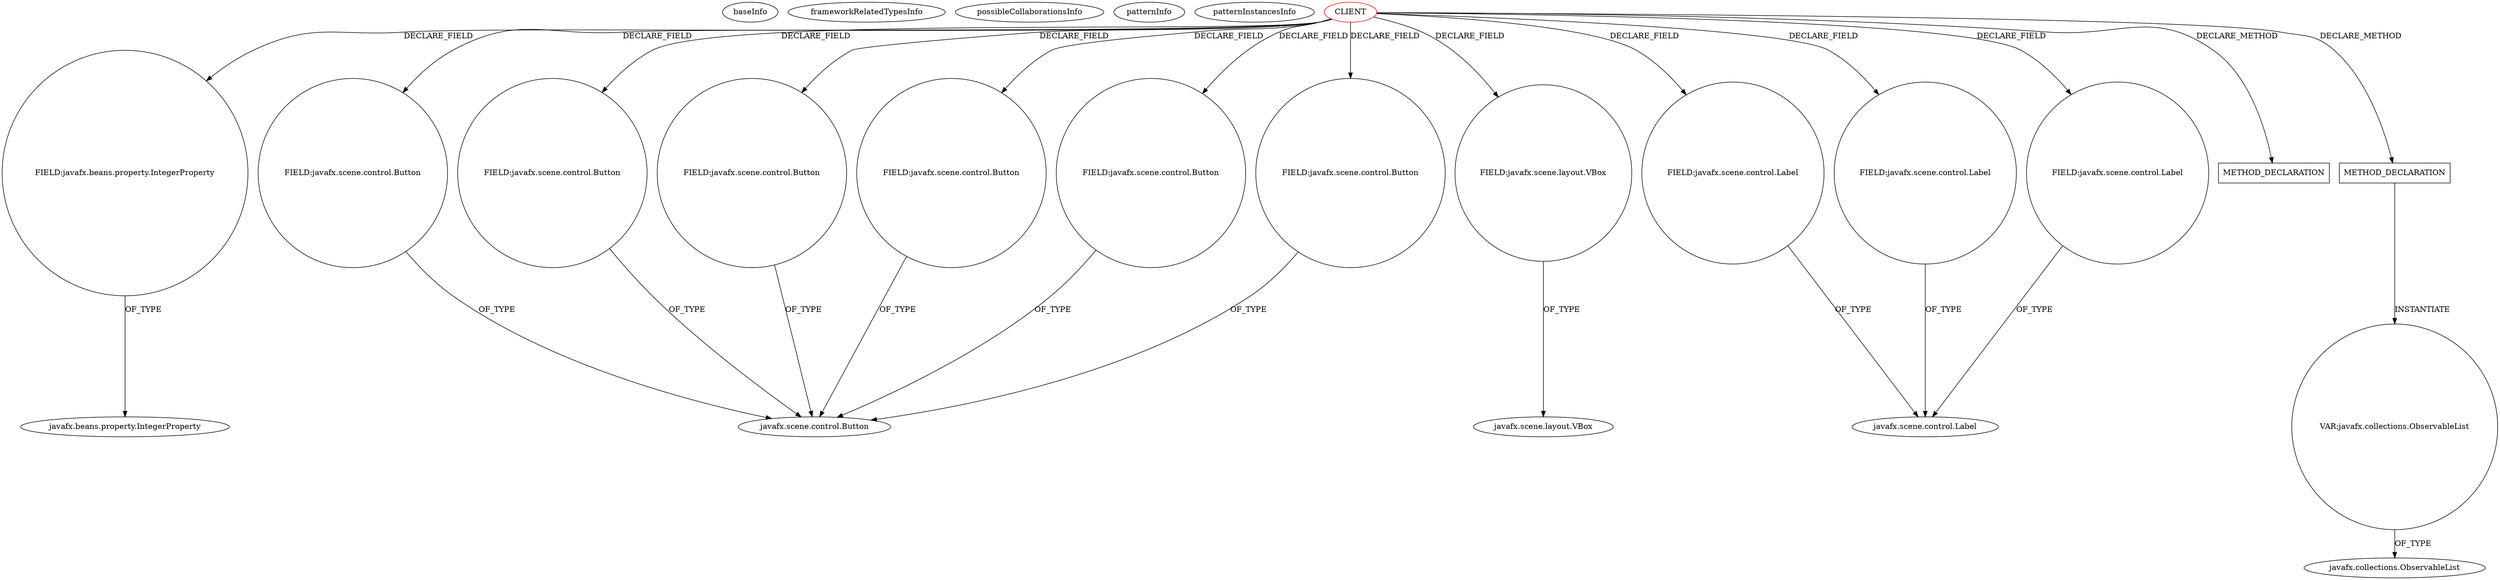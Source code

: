 digraph {
baseInfo[graphId=2423,category="pattern",isAnonymous=false,possibleRelation=false]
frameworkRelatedTypesInfo[]
possibleCollaborationsInfo[]
patternInfo[frequency=2.0,patternRootClient=0]
patternInstancesInfo[0="brunoborges-fx2048~/brunoborges-fx2048/fx2048-master/src/game2048/Board.java~Board~2229",1="bianconejo-CEFX~/bianconejo-CEFX/CEFX-master/src/cefx/CECommandeController.java~CECommandeController~2084"]
67[label="javafx.beans.property.IntegerProperty",vertexType="FRAMEWORK_CLASS_TYPE",isFrameworkType=false]
66[label="FIELD:javafx.beans.property.IntegerProperty",vertexType="FIELD_DECLARATION",isFrameworkType=false,shape=circle]
0[label="CLIENT",vertexType="ROOT_CLIENT_CLASS_DECLARATION",isFrameworkType=false,color=red]
6[label="FIELD:javafx.scene.control.Button",vertexType="FIELD_DECLARATION",isFrameworkType=false,shape=circle]
12[label="FIELD:javafx.scene.control.Button",vertexType="FIELD_DECLARATION",isFrameworkType=false,shape=circle]
10[label="FIELD:javafx.scene.control.Button",vertexType="FIELD_DECLARATION",isFrameworkType=false,shape=circle]
8[label="FIELD:javafx.scene.control.Button",vertexType="FIELD_DECLARATION",isFrameworkType=false,shape=circle]
14[label="FIELD:javafx.scene.control.Button",vertexType="FIELD_DECLARATION",isFrameworkType=false,shape=circle]
18[label="FIELD:javafx.scene.control.Button",vertexType="FIELD_DECLARATION",isFrameworkType=false,shape=circle]
16[label="FIELD:javafx.scene.layout.VBox",vertexType="FIELD_DECLARATION",isFrameworkType=false,shape=circle]
56[label="FIELD:javafx.scene.control.Label",vertexType="FIELD_DECLARATION",isFrameworkType=false,shape=circle]
55[label="javafx.scene.control.Label",vertexType="FRAMEWORK_CLASS_TYPE",isFrameworkType=false]
58[label="FIELD:javafx.scene.control.Label",vertexType="FIELD_DECLARATION",isFrameworkType=false,shape=circle]
54[label="FIELD:javafx.scene.control.Label",vertexType="FIELD_DECLARATION",isFrameworkType=false,shape=circle]
7[label="javafx.scene.control.Button",vertexType="FRAMEWORK_CLASS_TYPE",isFrameworkType=false]
981[label="METHOD_DECLARATION",vertexType="CLIENT_METHOD_DECLARATION",isFrameworkType=false,shape=box]
697[label="METHOD_DECLARATION",vertexType="CLIENT_METHOD_DECLARATION",isFrameworkType=false,shape=box]
17[label="javafx.scene.layout.VBox",vertexType="FRAMEWORK_CLASS_TYPE",isFrameworkType=false]
838[label="VAR:javafx.collections.ObservableList",vertexType="VARIABLE_EXPRESION",isFrameworkType=false,shape=circle]
3[label="javafx.collections.ObservableList",vertexType="FRAMEWORK_INTERFACE_TYPE",isFrameworkType=false]
0->66[label="DECLARE_FIELD"]
0->8[label="DECLARE_FIELD"]
8->7[label="OF_TYPE"]
0->58[label="DECLARE_FIELD"]
10->7[label="OF_TYPE"]
54->55[label="OF_TYPE"]
66->67[label="OF_TYPE"]
0->14[label="DECLARE_FIELD"]
838->3[label="OF_TYPE"]
0->56[label="DECLARE_FIELD"]
0->12[label="DECLARE_FIELD"]
0->697[label="DECLARE_METHOD"]
18->7[label="OF_TYPE"]
0->18[label="DECLARE_FIELD"]
0->10[label="DECLARE_FIELD"]
16->17[label="OF_TYPE"]
0->54[label="DECLARE_FIELD"]
56->55[label="OF_TYPE"]
12->7[label="OF_TYPE"]
6->7[label="OF_TYPE"]
58->55[label="OF_TYPE"]
697->838[label="INSTANTIATE"]
0->16[label="DECLARE_FIELD"]
0->981[label="DECLARE_METHOD"]
0->6[label="DECLARE_FIELD"]
14->7[label="OF_TYPE"]
}
